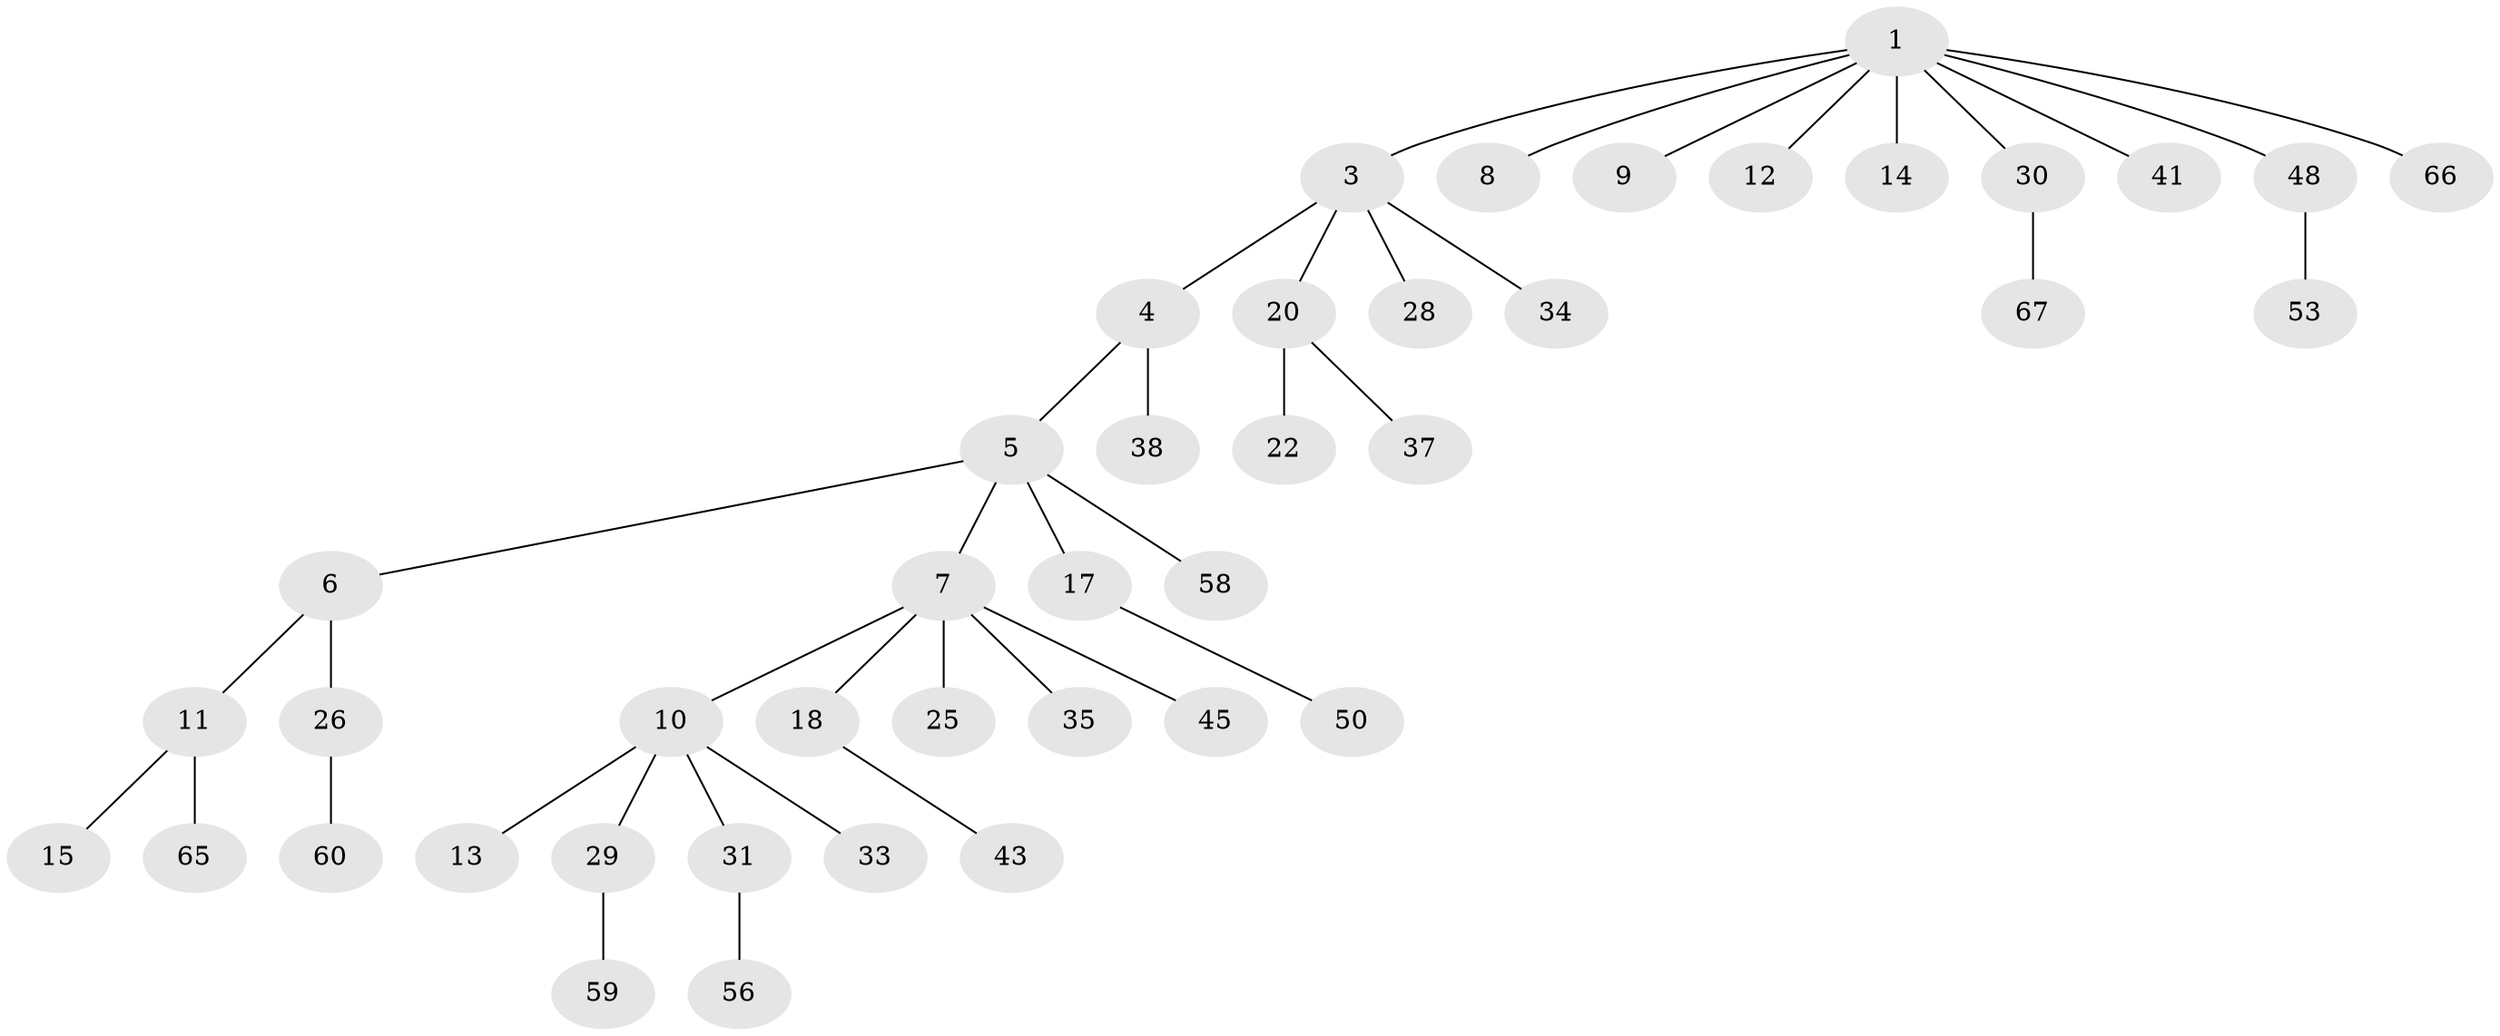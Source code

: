 // Generated by graph-tools (version 1.1) at 2025/52/02/27/25 19:52:10]
// undirected, 42 vertices, 41 edges
graph export_dot {
graph [start="1"]
  node [color=gray90,style=filled];
  1 [super="+2"];
  3 [super="+16"];
  4 [super="+19"];
  5 [super="+49"];
  6;
  7 [super="+21"];
  8 [super="+47"];
  9 [super="+62"];
  10 [super="+23"];
  11 [super="+64"];
  12 [super="+36"];
  13 [super="+32"];
  14 [super="+57"];
  15 [super="+55"];
  17;
  18 [super="+42"];
  20 [super="+24"];
  22 [super="+27"];
  25;
  26 [super="+46"];
  28;
  29 [super="+40"];
  30 [super="+61"];
  31 [super="+52"];
  33 [super="+44"];
  34 [super="+39"];
  35;
  37 [super="+63"];
  38 [super="+51"];
  41;
  43;
  45;
  48;
  50;
  53 [super="+54"];
  56;
  58;
  59;
  60;
  65;
  66;
  67;
  1 -- 8;
  1 -- 12;
  1 -- 14;
  1 -- 41;
  1 -- 48;
  1 -- 66;
  1 -- 3;
  1 -- 9;
  1 -- 30;
  3 -- 4;
  3 -- 34;
  3 -- 20;
  3 -- 28;
  4 -- 5;
  4 -- 38;
  5 -- 6;
  5 -- 7;
  5 -- 17;
  5 -- 58;
  6 -- 11;
  6 -- 26;
  7 -- 10;
  7 -- 18;
  7 -- 25;
  7 -- 35;
  7 -- 45;
  10 -- 13;
  10 -- 31;
  10 -- 33;
  10 -- 29;
  11 -- 15;
  11 -- 65;
  17 -- 50;
  18 -- 43;
  20 -- 22;
  20 -- 37;
  26 -- 60;
  29 -- 59;
  30 -- 67;
  31 -- 56;
  48 -- 53;
}
